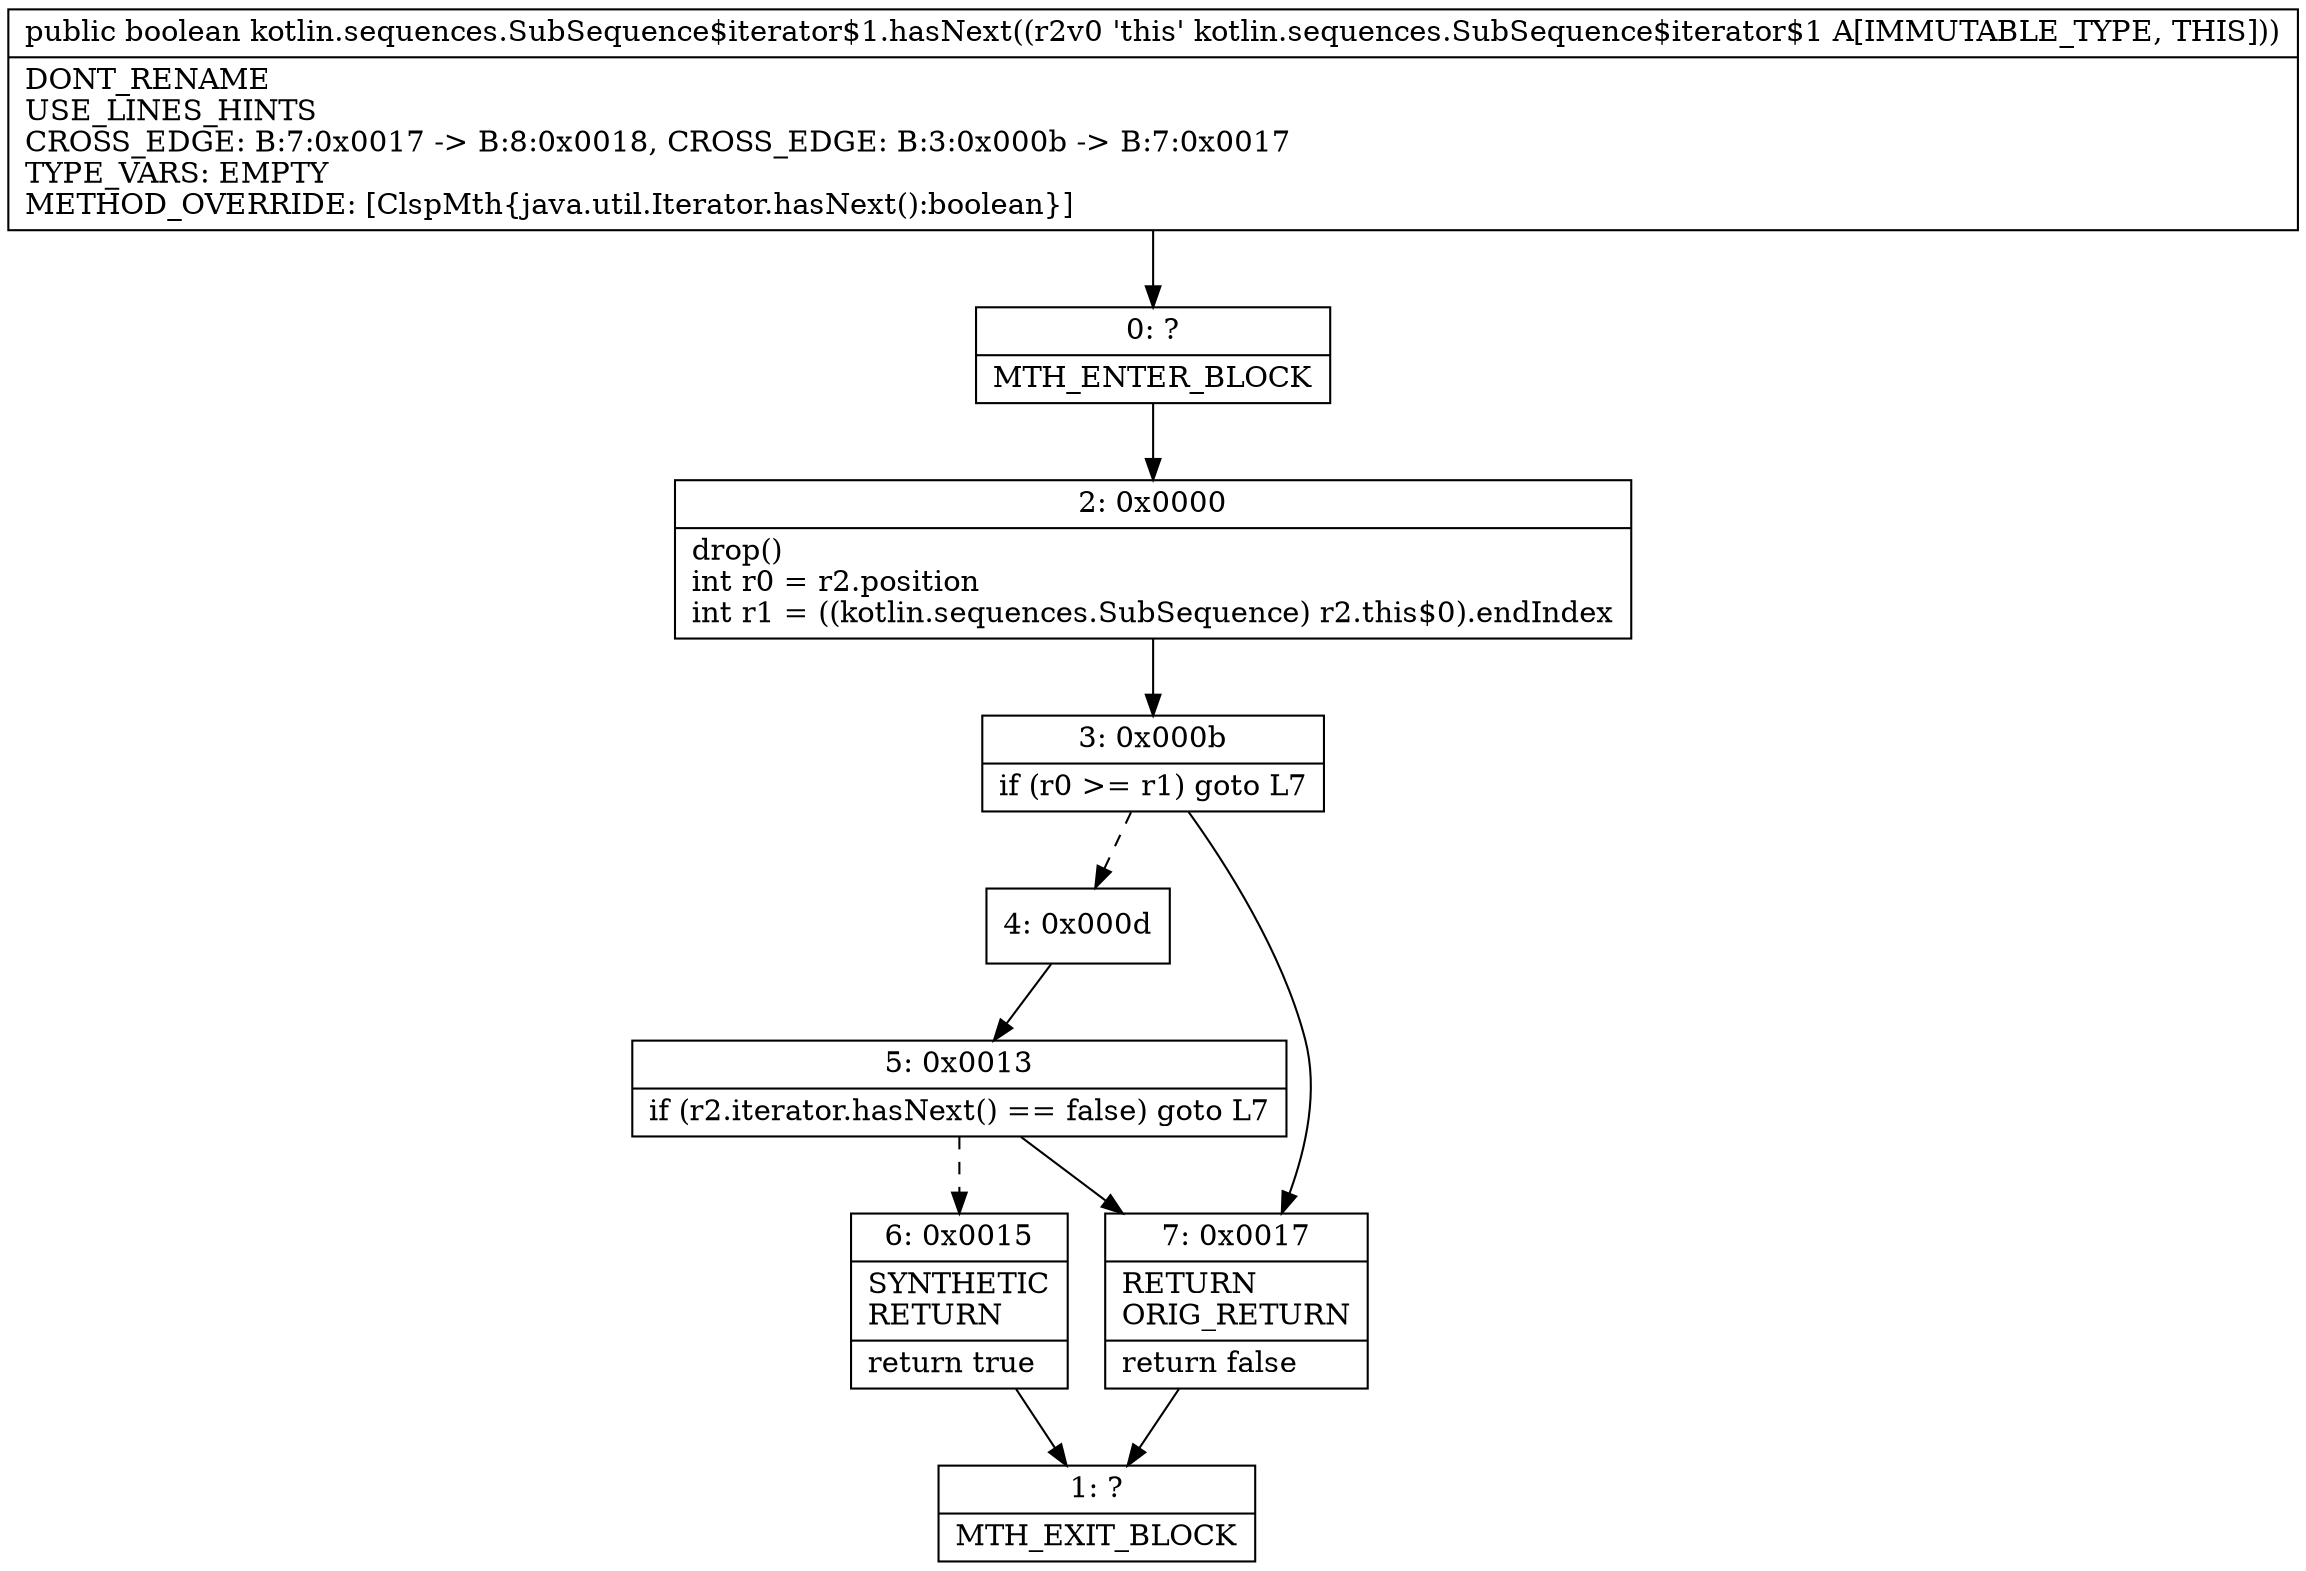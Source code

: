 digraph "CFG forkotlin.sequences.SubSequence$iterator$1.hasNext()Z" {
Node_0 [shape=record,label="{0\:\ ?|MTH_ENTER_BLOCK\l}"];
Node_2 [shape=record,label="{2\:\ 0x0000|drop()\lint r0 = r2.position\lint r1 = ((kotlin.sequences.SubSequence) r2.this$0).endIndex\l}"];
Node_3 [shape=record,label="{3\:\ 0x000b|if (r0 \>= r1) goto L7\l}"];
Node_4 [shape=record,label="{4\:\ 0x000d}"];
Node_5 [shape=record,label="{5\:\ 0x0013|if (r2.iterator.hasNext() == false) goto L7\l}"];
Node_6 [shape=record,label="{6\:\ 0x0015|SYNTHETIC\lRETURN\l|return true\l}"];
Node_1 [shape=record,label="{1\:\ ?|MTH_EXIT_BLOCK\l}"];
Node_7 [shape=record,label="{7\:\ 0x0017|RETURN\lORIG_RETURN\l|return false\l}"];
MethodNode[shape=record,label="{public boolean kotlin.sequences.SubSequence$iterator$1.hasNext((r2v0 'this' kotlin.sequences.SubSequence$iterator$1 A[IMMUTABLE_TYPE, THIS]))  | DONT_RENAME\lUSE_LINES_HINTS\lCROSS_EDGE: B:7:0x0017 \-\> B:8:0x0018, CROSS_EDGE: B:3:0x000b \-\> B:7:0x0017\lTYPE_VARS: EMPTY\lMETHOD_OVERRIDE: [ClspMth\{java.util.Iterator.hasNext():boolean\}]\l}"];
MethodNode -> Node_0;Node_0 -> Node_2;
Node_2 -> Node_3;
Node_3 -> Node_4[style=dashed];
Node_3 -> Node_7;
Node_4 -> Node_5;
Node_5 -> Node_6[style=dashed];
Node_5 -> Node_7;
Node_6 -> Node_1;
Node_7 -> Node_1;
}

